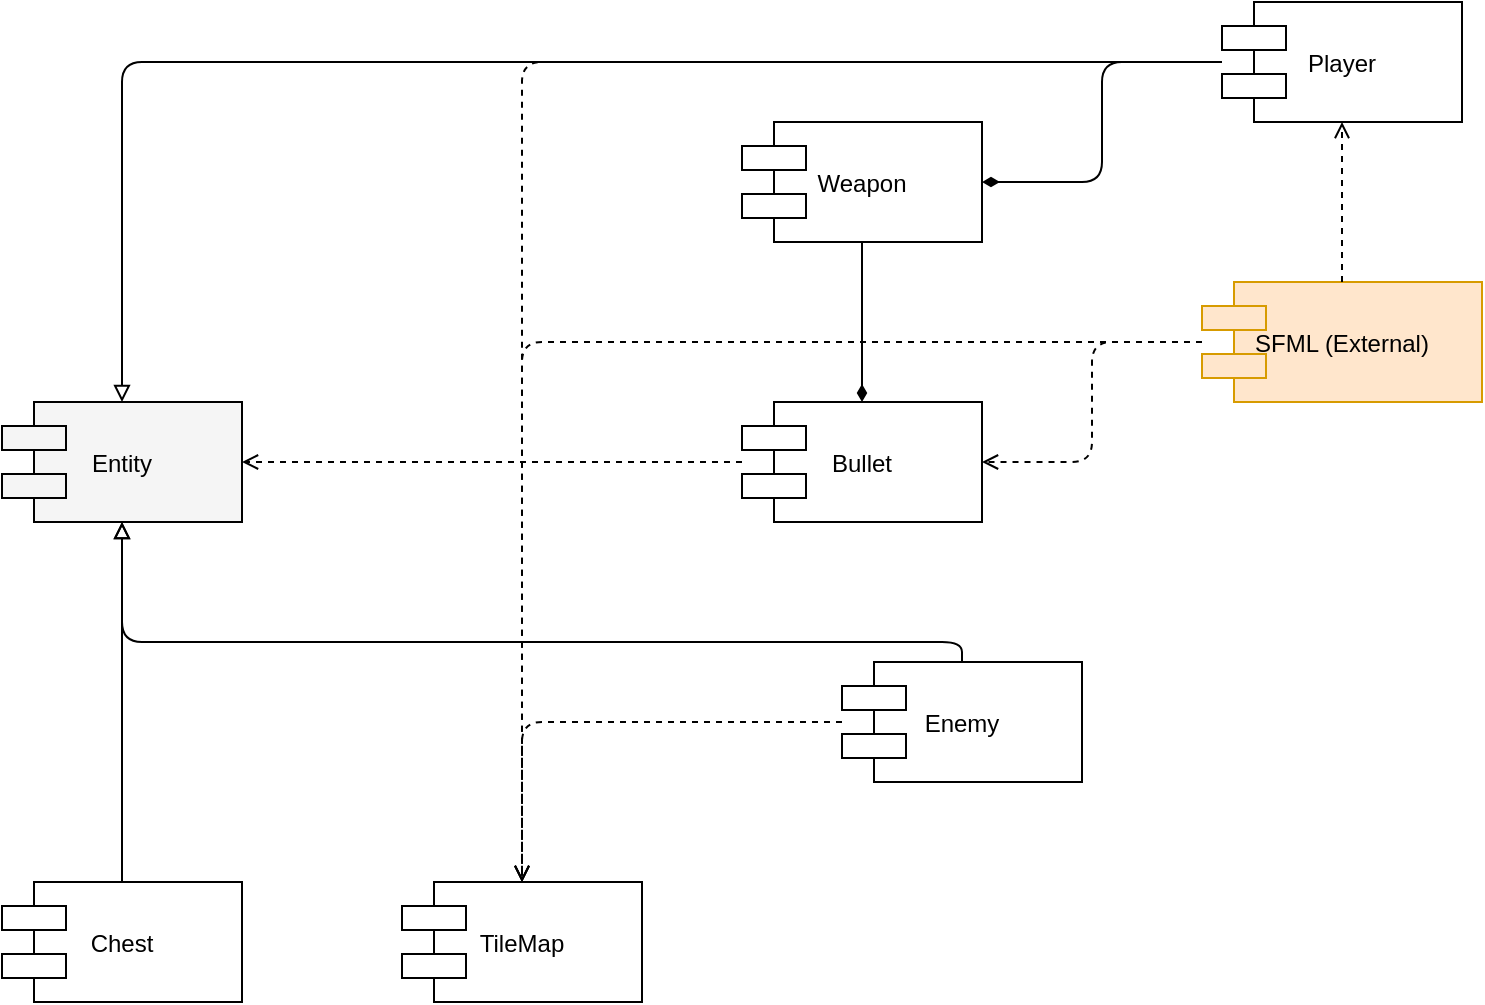<mxfile version="26.0.9">
  <diagram name="Component Diagram" id="7_nNQgnhCJgLzw5vBVIe">
    <mxGraphModel dx="1221" dy="725" grid="1" gridSize="10" guides="1" tooltips="1" connect="1" arrows="1" fold="1" page="1" pageScale="1" pageWidth="827" pageHeight="1169" math="0" shadow="0">
      <root>
        <mxCell id="0" />
        <mxCell id="1" parent="0" />
        <mxCell id="XFMWvun3uup3ezlOTIOH-94" value="Entity" style="shape=component;fillColor=#F5F5F5;" parent="1" vertex="1">
          <mxGeometry x="20" y="260" width="120" height="60" as="geometry" />
        </mxCell>
        <mxCell id="XFMWvun3uup3ezlOTIOH-95" value="Player" style="shape=component;" parent="1" vertex="1">
          <mxGeometry x="630" y="60" width="120" height="60" as="geometry" />
        </mxCell>
        <mxCell id="XFMWvun3uup3ezlOTIOH-96" value="Weapon" style="shape=component;" parent="1" vertex="1">
          <mxGeometry x="390" y="120" width="120" height="60" as="geometry" />
        </mxCell>
        <mxCell id="XFMWvun3uup3ezlOTIOH-97" value="Bullet" style="shape=component;" parent="1" vertex="1">
          <mxGeometry x="390" y="260" width="120" height="60" as="geometry" />
        </mxCell>
        <mxCell id="XFMWvun3uup3ezlOTIOH-98" value="Enemy" style="shape=component;" parent="1" vertex="1">
          <mxGeometry x="440" y="390" width="120" height="60" as="geometry" />
        </mxCell>
        <mxCell id="XFMWvun3uup3ezlOTIOH-99" value="Chest" style="shape=component;" parent="1" vertex="1">
          <mxGeometry x="20" y="500" width="120" height="60" as="geometry" />
        </mxCell>
        <mxCell id="XFMWvun3uup3ezlOTIOH-100" value="TileMap" style="shape=component;" parent="1" vertex="1">
          <mxGeometry x="220" y="500" width="120" height="60" as="geometry" />
        </mxCell>
        <mxCell id="XFMWvun3uup3ezlOTIOH-101" value="SFML (External)" style="shape=component;fillColor=#ffe6cc;strokeColor=#d79b00;" parent="1" vertex="1">
          <mxGeometry x="620" y="200" width="140" height="60" as="geometry" />
        </mxCell>
        <mxCell id="XFMWvun3uup3ezlOTIOH-102" style="edgeStyle=orthogonalEdgeStyle;curved=0;endArrow=block;endFill=0;dashed=0;" parent="1" source="XFMWvun3uup3ezlOTIOH-95" target="XFMWvun3uup3ezlOTIOH-94" edge="1">
          <mxGeometry relative="1" as="geometry" />
        </mxCell>
        <mxCell id="XFMWvun3uup3ezlOTIOH-103" style="edgeStyle=orthogonalEdgeStyle;curved=0;endArrow=block;endFill=0;dashed=0;" parent="1" source="XFMWvun3uup3ezlOTIOH-98" target="XFMWvun3uup3ezlOTIOH-94" edge="1">
          <mxGeometry relative="1" as="geometry">
            <Array as="points">
              <mxPoint x="80" y="380" />
            </Array>
          </mxGeometry>
        </mxCell>
        <mxCell id="XFMWvun3uup3ezlOTIOH-104" style="edgeStyle=orthogonalEdgeStyle;curved=0;endArrow=block;endFill=0;dashed=0;" parent="1" source="XFMWvun3uup3ezlOTIOH-99" target="XFMWvun3uup3ezlOTIOH-94" edge="1">
          <mxGeometry relative="1" as="geometry" />
        </mxCell>
        <mxCell id="XFMWvun3uup3ezlOTIOH-105" style="edgeStyle=orthogonalEdgeStyle;curved=0;endArrow=diamondThin;endFill=1;startArrow=none;dashed=0;" parent="1" source="XFMWvun3uup3ezlOTIOH-95" target="XFMWvun3uup3ezlOTIOH-96" edge="1">
          <mxGeometry relative="1" as="geometry" />
        </mxCell>
        <mxCell id="XFMWvun3uup3ezlOTIOH-106" style="edgeStyle=orthogonalEdgeStyle;curved=0;endArrow=diamondThin;endFill=1;startArrow=none;dashed=0;" parent="1" source="XFMWvun3uup3ezlOTIOH-96" target="XFMWvun3uup3ezlOTIOH-97" edge="1">
          <mxGeometry relative="1" as="geometry" />
        </mxCell>
        <mxCell id="XFMWvun3uup3ezlOTIOH-107" style="edgeStyle=orthogonalEdgeStyle;curved=0;endArrow=open;endFill=0;startArrow=none;dashed=1;" parent="1" source="XFMWvun3uup3ezlOTIOH-97" target="XFMWvun3uup3ezlOTIOH-94" edge="1">
          <mxGeometry relative="1" as="geometry" />
        </mxCell>
        <mxCell id="XFMWvun3uup3ezlOTIOH-108" style="edgeStyle=orthogonalEdgeStyle;curved=0;endArrow=open;endFill=0;startArrow=none;dashed=1;" parent="1" source="XFMWvun3uup3ezlOTIOH-95" target="XFMWvun3uup3ezlOTIOH-100" edge="1">
          <mxGeometry relative="1" as="geometry" />
        </mxCell>
        <mxCell id="XFMWvun3uup3ezlOTIOH-109" style="edgeStyle=orthogonalEdgeStyle;curved=0;endArrow=open;endFill=0;startArrow=none;dashed=1;" parent="1" source="XFMWvun3uup3ezlOTIOH-98" target="XFMWvun3uup3ezlOTIOH-100" edge="1">
          <mxGeometry relative="1" as="geometry" />
        </mxCell>
        <mxCell id="XFMWvun3uup3ezlOTIOH-110" style="edgeStyle=orthogonalEdgeStyle;curved=0;endArrow=open;endFill=0;startArrow=none;dashed=1;" parent="1" source="XFMWvun3uup3ezlOTIOH-101" target="XFMWvun3uup3ezlOTIOH-95" edge="1">
          <mxGeometry relative="1" as="geometry" />
        </mxCell>
        <mxCell id="XFMWvun3uup3ezlOTIOH-111" style="edgeStyle=orthogonalEdgeStyle;curved=0;endArrow=open;endFill=0;startArrow=none;dashed=1;" parent="1" source="XFMWvun3uup3ezlOTIOH-101" target="XFMWvun3uup3ezlOTIOH-97" edge="1">
          <mxGeometry relative="1" as="geometry" />
        </mxCell>
        <mxCell id="XFMWvun3uup3ezlOTIOH-112" style="edgeStyle=orthogonalEdgeStyle;curved=0;endArrow=open;endFill=0;startArrow=none;dashed=1;" parent="1" source="XFMWvun3uup3ezlOTIOH-101" target="XFMWvun3uup3ezlOTIOH-100" edge="1">
          <mxGeometry relative="1" as="geometry" />
        </mxCell>
      </root>
    </mxGraphModel>
  </diagram>
</mxfile>
